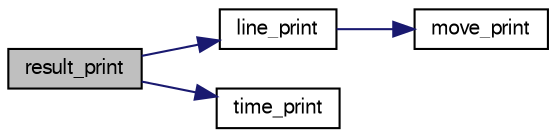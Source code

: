 digraph "result_print"
{
 // LATEX_PDF_SIZE
  bgcolor="transparent";
  edge [fontname="FreeSans",fontsize="10",labelfontname="FreeSans",labelfontsize="10"];
  node [fontname="FreeSans",fontsize="10",shape=record];
  rankdir="LR";
  Node1 [label="result_print",height=0.2,width=0.4,color="black", fillcolor="grey75", style="filled", fontcolor="black",tooltip="Print the current search result."];
  Node1 -> Node2 [color="midnightblue",fontsize="10",style="solid",fontname="FreeSans"];
  Node2 [label="line_print",height=0.2,width=0.4,color="black",URL="$move_8c.html#a0ae53ce219676b29cf33f8e7586f75a9",tooltip="Print a move sequence."];
  Node2 -> Node3 [color="midnightblue",fontsize="10",style="solid",fontname="FreeSans"];
  Node3 [label="move_print",height=0.2,width=0.4,color="black",URL="$move_8c.html#a2ec4fa6e50ff377157eddba43ff1d010",tooltip="Print out a move."];
  Node1 -> Node4 [color="midnightblue",fontsize="10",style="solid",fontname="FreeSans"];
  Node4 [label="time_print",height=0.2,width=0.4,color="black",URL="$util_8c.html#a0379cb7b898e08489b0dcda99430ef96",tooltip="Print time as \"D:HH:MM:SS.CC\"."];
}
